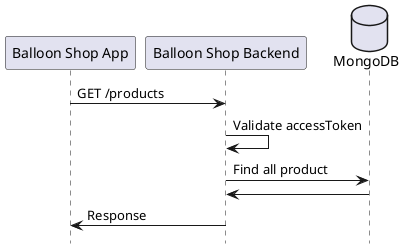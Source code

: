 @startuml get_products
hide footbox
participant "Balloon Shop App" as app
participant "Balloon Shop Backend" as backend
database "MongoDB" as db

app -> backend: GET /products
backend -> backend: Validate accessToken
backend -> db: Find all product
db -> backend: 
backend -> app: Response

@enduml
